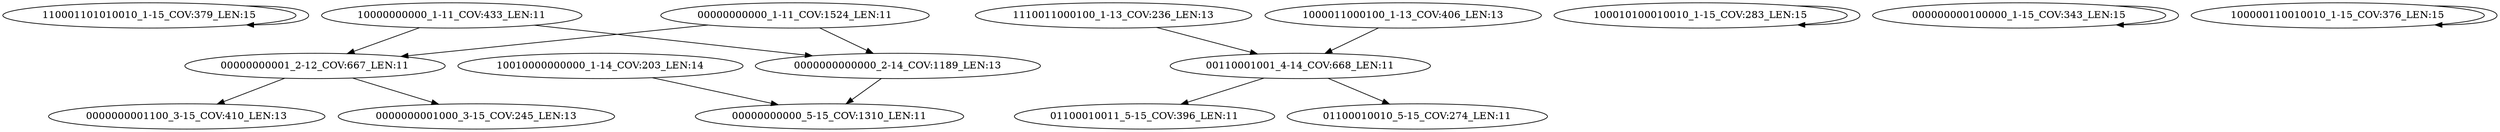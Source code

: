 digraph G {
    "110001101010010_1-15_COV:379_LEN:15" -> "110001101010010_1-15_COV:379_LEN:15";
    "10010000000000_1-14_COV:203_LEN:14" -> "00000000000_5-15_COV:1310_LEN:11";
    "1110011000100_1-13_COV:236_LEN:13" -> "00110001001_4-14_COV:668_LEN:11";
    "10000000000_1-11_COV:433_LEN:11" -> "0000000000000_2-14_COV:1189_LEN:13";
    "10000000000_1-11_COV:433_LEN:11" -> "00000000001_2-12_COV:667_LEN:11";
    "100010100010010_1-15_COV:283_LEN:15" -> "100010100010010_1-15_COV:283_LEN:15";
    "1000011000100_1-13_COV:406_LEN:13" -> "00110001001_4-14_COV:668_LEN:11";
    "00000000000_1-11_COV:1524_LEN:11" -> "0000000000000_2-14_COV:1189_LEN:13";
    "00000000000_1-11_COV:1524_LEN:11" -> "00000000001_2-12_COV:667_LEN:11";
    "000000000100000_1-15_COV:343_LEN:15" -> "000000000100000_1-15_COV:343_LEN:15";
    "0000000000000_2-14_COV:1189_LEN:13" -> "00000000000_5-15_COV:1310_LEN:11";
    "00000000001_2-12_COV:667_LEN:11" -> "0000000001100_3-15_COV:410_LEN:13";
    "00000000001_2-12_COV:667_LEN:11" -> "0000000001000_3-15_COV:245_LEN:13";
    "00110001001_4-14_COV:668_LEN:11" -> "01100010011_5-15_COV:396_LEN:11";
    "00110001001_4-14_COV:668_LEN:11" -> "01100010010_5-15_COV:274_LEN:11";
    "100000110010010_1-15_COV:376_LEN:15" -> "100000110010010_1-15_COV:376_LEN:15";
}
